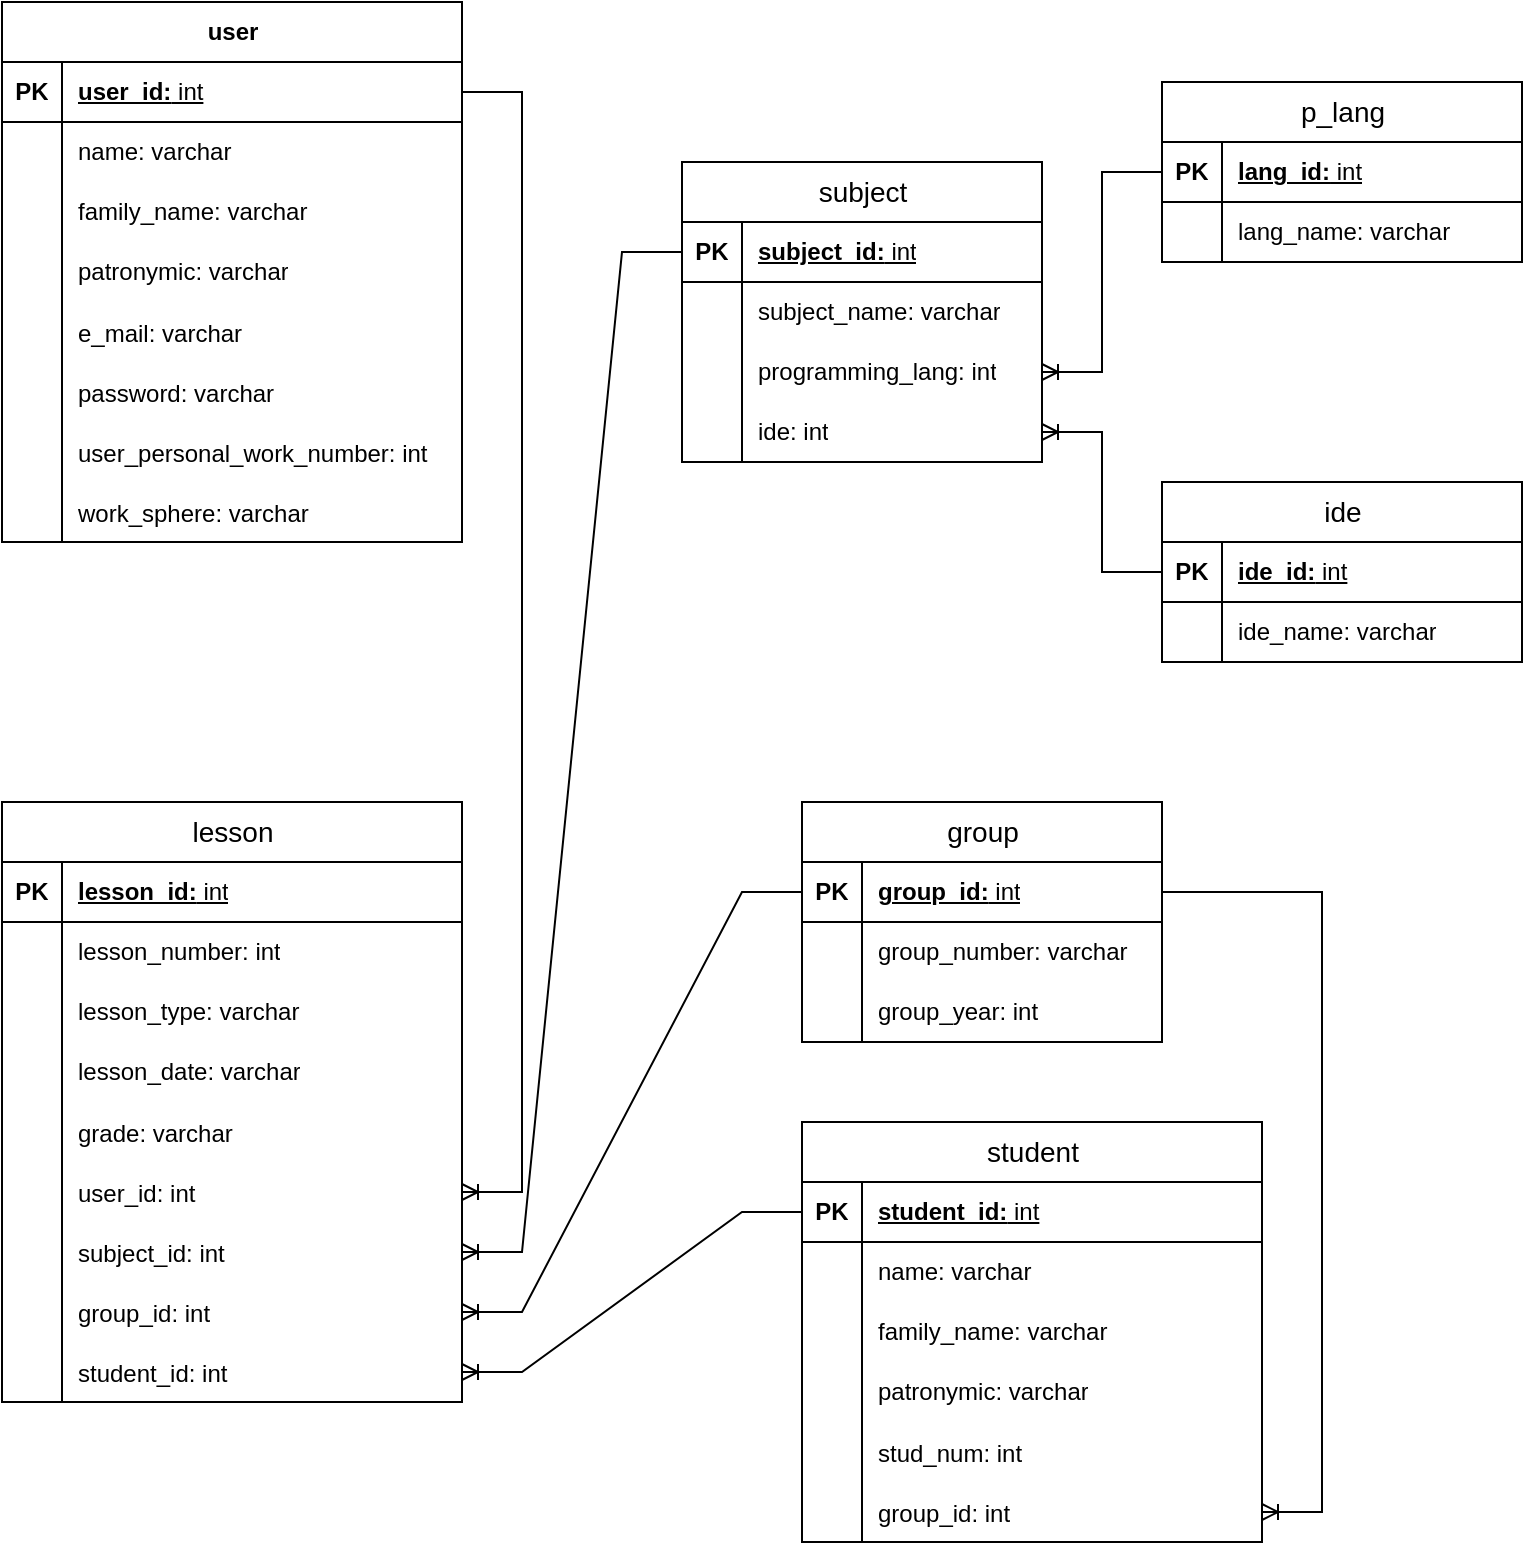 <mxfile version="24.0.5" type="github">
  <diagram name="Страница — 1" id="qgbSFmbBmmUbS6zOG3lB">
    <mxGraphModel dx="987" dy="577" grid="1" gridSize="10" guides="1" tooltips="1" connect="1" arrows="1" fold="1" page="1" pageScale="1" pageWidth="827" pageHeight="1169" math="0" shadow="0">
      <root>
        <mxCell id="0" />
        <mxCell id="1" parent="0" />
        <mxCell id="FLi0dFL7LAgXSfLZFpnG-70" value="" style="edgeStyle=entityRelationEdgeStyle;fontSize=12;html=1;endArrow=ERoneToMany;rounded=0;" parent="1" source="FLi0dFL7LAgXSfLZFpnG-129" target="FLi0dFL7LAgXSfLZFpnG-113" edge="1">
          <mxGeometry width="100" height="100" relative="1" as="geometry">
            <mxPoint x="520" y="300" as="sourcePoint" />
            <mxPoint x="580" y="370" as="targetPoint" />
            <Array as="points">
              <mxPoint x="596" y="835" />
            </Array>
          </mxGeometry>
        </mxCell>
        <mxCell id="FLi0dFL7LAgXSfLZFpnG-73" value="" style="edgeStyle=entityRelationEdgeStyle;fontSize=12;html=1;endArrow=ERoneToMany;rounded=0;" parent="1" source="FLi0dFL7LAgXSfLZFpnG-116" target="FLi0dFL7LAgXSfLZFpnG-110" edge="1">
          <mxGeometry width="100" height="100" relative="1" as="geometry">
            <mxPoint x="640" y="240" as="sourcePoint" />
            <mxPoint x="630" y="885" as="targetPoint" />
            <Array as="points">
              <mxPoint x="530" y="650" />
              <mxPoint x="530" y="640" />
            </Array>
          </mxGeometry>
        </mxCell>
        <mxCell id="FLi0dFL7LAgXSfLZFpnG-74" value="user" style="shape=table;startSize=30;container=1;collapsible=1;childLayout=tableLayout;fixedRows=1;rowLines=0;fontStyle=1;align=center;resizeLast=1;html=1;" parent="1" vertex="1">
          <mxGeometry x="40" y="40" width="230" height="270" as="geometry" />
        </mxCell>
        <mxCell id="FLi0dFL7LAgXSfLZFpnG-75" value="" style="shape=tableRow;horizontal=0;startSize=0;swimlaneHead=0;swimlaneBody=0;fillColor=none;collapsible=0;dropTarget=0;points=[[0,0.5],[1,0.5]];portConstraint=eastwest;top=0;left=0;right=0;bottom=1;" parent="FLi0dFL7LAgXSfLZFpnG-74" vertex="1">
          <mxGeometry y="30" width="230" height="30" as="geometry" />
        </mxCell>
        <mxCell id="FLi0dFL7LAgXSfLZFpnG-76" value="PK" style="shape=partialRectangle;connectable=0;fillColor=none;top=0;left=0;bottom=0;right=0;fontStyle=1;overflow=hidden;whiteSpace=wrap;html=1;" parent="FLi0dFL7LAgXSfLZFpnG-75" vertex="1">
          <mxGeometry width="30" height="30" as="geometry">
            <mxRectangle width="30" height="30" as="alternateBounds" />
          </mxGeometry>
        </mxCell>
        <mxCell id="FLi0dFL7LAgXSfLZFpnG-77" value="&lt;div style=&quot;font-weight: 400; text-wrap: nowrap;&quot;&gt;&lt;div&gt;&lt;span style=&quot;font-weight: 700; text-wrap: wrap;&quot;&gt;user_id:&lt;/span&gt;&amp;nbsp;int&lt;/div&gt;&lt;/div&gt;" style="shape=partialRectangle;connectable=0;fillColor=none;top=0;left=0;bottom=0;right=0;align=left;spacingLeft=6;fontStyle=5;overflow=hidden;whiteSpace=wrap;html=1;" parent="FLi0dFL7LAgXSfLZFpnG-75" vertex="1">
          <mxGeometry x="30" width="200" height="30" as="geometry">
            <mxRectangle width="200" height="30" as="alternateBounds" />
          </mxGeometry>
        </mxCell>
        <mxCell id="FLi0dFL7LAgXSfLZFpnG-78" value="" style="shape=tableRow;horizontal=0;startSize=0;swimlaneHead=0;swimlaneBody=0;fillColor=none;collapsible=0;dropTarget=0;points=[[0,0.5],[1,0.5]];portConstraint=eastwest;top=0;left=0;right=0;bottom=0;" parent="FLi0dFL7LAgXSfLZFpnG-74" vertex="1">
          <mxGeometry y="60" width="230" height="30" as="geometry" />
        </mxCell>
        <mxCell id="FLi0dFL7LAgXSfLZFpnG-79" value="" style="shape=partialRectangle;connectable=0;fillColor=none;top=0;left=0;bottom=0;right=0;editable=1;overflow=hidden;whiteSpace=wrap;html=1;" parent="FLi0dFL7LAgXSfLZFpnG-78" vertex="1">
          <mxGeometry width="30" height="30" as="geometry">
            <mxRectangle width="30" height="30" as="alternateBounds" />
          </mxGeometry>
        </mxCell>
        <mxCell id="FLi0dFL7LAgXSfLZFpnG-80" value="&lt;div style=&quot;text-wrap: nowrap;&quot;&gt;&lt;span style=&quot;text-wrap: wrap;&quot;&gt;name: varchar&lt;/span&gt;&lt;/div&gt;" style="shape=partialRectangle;connectable=0;fillColor=none;top=0;left=0;bottom=0;right=0;align=left;spacingLeft=6;overflow=hidden;whiteSpace=wrap;html=1;" parent="FLi0dFL7LAgXSfLZFpnG-78" vertex="1">
          <mxGeometry x="30" width="200" height="30" as="geometry">
            <mxRectangle width="200" height="30" as="alternateBounds" />
          </mxGeometry>
        </mxCell>
        <mxCell id="FLi0dFL7LAgXSfLZFpnG-81" value="" style="shape=tableRow;horizontal=0;startSize=0;swimlaneHead=0;swimlaneBody=0;fillColor=none;collapsible=0;dropTarget=0;points=[[0,0.5],[1,0.5]];portConstraint=eastwest;top=0;left=0;right=0;bottom=0;" parent="FLi0dFL7LAgXSfLZFpnG-74" vertex="1">
          <mxGeometry y="90" width="230" height="30" as="geometry" />
        </mxCell>
        <mxCell id="FLi0dFL7LAgXSfLZFpnG-82" value="" style="shape=partialRectangle;connectable=0;fillColor=none;top=0;left=0;bottom=0;right=0;editable=1;overflow=hidden;whiteSpace=wrap;html=1;" parent="FLi0dFL7LAgXSfLZFpnG-81" vertex="1">
          <mxGeometry width="30" height="30" as="geometry">
            <mxRectangle width="30" height="30" as="alternateBounds" />
          </mxGeometry>
        </mxCell>
        <mxCell id="FLi0dFL7LAgXSfLZFpnG-83" value="&lt;div style=&quot;text-wrap: nowrap;&quot;&gt;&lt;span style=&quot;text-wrap: wrap; background-color: initial;&quot;&gt;family_name: varchar&lt;/span&gt;&lt;/div&gt;" style="shape=partialRectangle;connectable=0;fillColor=none;top=0;left=0;bottom=0;right=0;align=left;spacingLeft=6;overflow=hidden;whiteSpace=wrap;html=1;" parent="FLi0dFL7LAgXSfLZFpnG-81" vertex="1">
          <mxGeometry x="30" width="200" height="30" as="geometry">
            <mxRectangle width="200" height="30" as="alternateBounds" />
          </mxGeometry>
        </mxCell>
        <mxCell id="FLi0dFL7LAgXSfLZFpnG-84" value="" style="shape=tableRow;horizontal=0;startSize=0;swimlaneHead=0;swimlaneBody=0;fillColor=none;collapsible=0;dropTarget=0;points=[[0,0.5],[1,0.5]];portConstraint=eastwest;top=0;left=0;right=0;bottom=0;" parent="FLi0dFL7LAgXSfLZFpnG-74" vertex="1">
          <mxGeometry y="120" width="230" height="30" as="geometry" />
        </mxCell>
        <mxCell id="FLi0dFL7LAgXSfLZFpnG-85" value="" style="shape=partialRectangle;connectable=0;fillColor=none;top=0;left=0;bottom=0;right=0;editable=1;overflow=hidden;whiteSpace=wrap;html=1;" parent="FLi0dFL7LAgXSfLZFpnG-84" vertex="1">
          <mxGeometry width="30" height="30" as="geometry">
            <mxRectangle width="30" height="30" as="alternateBounds" />
          </mxGeometry>
        </mxCell>
        <mxCell id="FLi0dFL7LAgXSfLZFpnG-86" value="&lt;div style=&quot;text-wrap: nowrap;&quot;&gt;&lt;span style=&quot;text-wrap: wrap; background-color: initial;&quot;&gt;patronymic: varchar&lt;/span&gt;&lt;/div&gt;" style="shape=partialRectangle;connectable=0;fillColor=none;top=0;left=0;bottom=0;right=0;align=left;spacingLeft=6;overflow=hidden;whiteSpace=wrap;html=1;" parent="FLi0dFL7LAgXSfLZFpnG-84" vertex="1">
          <mxGeometry x="30" width="200" height="30" as="geometry">
            <mxRectangle width="200" height="30" as="alternateBounds" />
          </mxGeometry>
        </mxCell>
        <mxCell id="FLi0dFL7LAgXSfLZFpnG-91" value="" style="shape=tableRow;horizontal=0;startSize=0;swimlaneHead=0;swimlaneBody=0;fillColor=none;collapsible=0;dropTarget=0;points=[[0,0.5],[1,0.5]];portConstraint=eastwest;top=0;left=0;right=0;bottom=0;" parent="FLi0dFL7LAgXSfLZFpnG-74" vertex="1">
          <mxGeometry y="150" width="230" height="30" as="geometry" />
        </mxCell>
        <mxCell id="FLi0dFL7LAgXSfLZFpnG-92" value="" style="shape=partialRectangle;connectable=0;fillColor=none;top=0;left=0;bottom=0;right=0;editable=1;overflow=hidden;" parent="FLi0dFL7LAgXSfLZFpnG-91" vertex="1">
          <mxGeometry width="30" height="30" as="geometry">
            <mxRectangle width="30" height="30" as="alternateBounds" />
          </mxGeometry>
        </mxCell>
        <mxCell id="FLi0dFL7LAgXSfLZFpnG-93" value="e_mail: varchar" style="shape=partialRectangle;connectable=0;fillColor=none;top=0;left=0;bottom=0;right=0;align=left;spacingLeft=6;overflow=hidden;" parent="FLi0dFL7LAgXSfLZFpnG-91" vertex="1">
          <mxGeometry x="30" width="200" height="30" as="geometry">
            <mxRectangle width="200" height="30" as="alternateBounds" />
          </mxGeometry>
        </mxCell>
        <mxCell id="FLi0dFL7LAgXSfLZFpnG-94" value="" style="shape=tableRow;horizontal=0;startSize=0;swimlaneHead=0;swimlaneBody=0;fillColor=none;collapsible=0;dropTarget=0;points=[[0,0.5],[1,0.5]];portConstraint=eastwest;top=0;left=0;right=0;bottom=0;" parent="FLi0dFL7LAgXSfLZFpnG-74" vertex="1">
          <mxGeometry y="180" width="230" height="30" as="geometry" />
        </mxCell>
        <mxCell id="FLi0dFL7LAgXSfLZFpnG-95" value="" style="shape=partialRectangle;connectable=0;fillColor=none;top=0;left=0;bottom=0;right=0;editable=1;overflow=hidden;" parent="FLi0dFL7LAgXSfLZFpnG-94" vertex="1">
          <mxGeometry width="30" height="30" as="geometry">
            <mxRectangle width="30" height="30" as="alternateBounds" />
          </mxGeometry>
        </mxCell>
        <mxCell id="FLi0dFL7LAgXSfLZFpnG-96" value="password: varchar" style="shape=partialRectangle;connectable=0;fillColor=none;top=0;left=0;bottom=0;right=0;align=left;spacingLeft=6;overflow=hidden;" parent="FLi0dFL7LAgXSfLZFpnG-94" vertex="1">
          <mxGeometry x="30" width="200" height="30" as="geometry">
            <mxRectangle width="200" height="30" as="alternateBounds" />
          </mxGeometry>
        </mxCell>
        <mxCell id="FLi0dFL7LAgXSfLZFpnG-97" value="" style="shape=tableRow;horizontal=0;startSize=0;swimlaneHead=0;swimlaneBody=0;fillColor=none;collapsible=0;dropTarget=0;points=[[0,0.5],[1,0.5]];portConstraint=eastwest;top=0;left=0;right=0;bottom=0;" parent="FLi0dFL7LAgXSfLZFpnG-74" vertex="1">
          <mxGeometry y="210" width="230" height="30" as="geometry" />
        </mxCell>
        <mxCell id="FLi0dFL7LAgXSfLZFpnG-98" value="" style="shape=partialRectangle;connectable=0;fillColor=none;top=0;left=0;bottom=0;right=0;editable=1;overflow=hidden;" parent="FLi0dFL7LAgXSfLZFpnG-97" vertex="1">
          <mxGeometry width="30" height="30" as="geometry">
            <mxRectangle width="30" height="30" as="alternateBounds" />
          </mxGeometry>
        </mxCell>
        <mxCell id="FLi0dFL7LAgXSfLZFpnG-99" value="user_personal_work_number: int" style="shape=partialRectangle;connectable=0;fillColor=none;top=0;left=0;bottom=0;right=0;align=left;spacingLeft=6;overflow=hidden;" parent="FLi0dFL7LAgXSfLZFpnG-97" vertex="1">
          <mxGeometry x="30" width="200" height="30" as="geometry">
            <mxRectangle width="200" height="30" as="alternateBounds" />
          </mxGeometry>
        </mxCell>
        <mxCell id="FLi0dFL7LAgXSfLZFpnG-100" value="" style="shape=tableRow;horizontal=0;startSize=0;swimlaneHead=0;swimlaneBody=0;fillColor=none;collapsible=0;dropTarget=0;points=[[0,0.5],[1,0.5]];portConstraint=eastwest;top=0;left=0;right=0;bottom=0;" parent="FLi0dFL7LAgXSfLZFpnG-74" vertex="1">
          <mxGeometry y="240" width="230" height="30" as="geometry" />
        </mxCell>
        <mxCell id="FLi0dFL7LAgXSfLZFpnG-101" value="" style="shape=partialRectangle;connectable=0;fillColor=none;top=0;left=0;bottom=0;right=0;editable=1;overflow=hidden;" parent="FLi0dFL7LAgXSfLZFpnG-100" vertex="1">
          <mxGeometry width="30" height="30" as="geometry">
            <mxRectangle width="30" height="30" as="alternateBounds" />
          </mxGeometry>
        </mxCell>
        <mxCell id="FLi0dFL7LAgXSfLZFpnG-102" value="work_sphere: varchar" style="shape=partialRectangle;connectable=0;fillColor=none;top=0;left=0;bottom=0;right=0;align=left;spacingLeft=6;overflow=hidden;" parent="FLi0dFL7LAgXSfLZFpnG-100" vertex="1">
          <mxGeometry x="30" width="200" height="30" as="geometry">
            <mxRectangle width="200" height="30" as="alternateBounds" />
          </mxGeometry>
        </mxCell>
        <mxCell id="FLi0dFL7LAgXSfLZFpnG-103" value="&lt;span style=&quot;font-size: 14px; font-weight: 400; text-wrap: wrap;&quot;&gt;subject&lt;/span&gt;" style="shape=table;startSize=30;container=1;collapsible=1;childLayout=tableLayout;fixedRows=1;rowLines=0;fontStyle=1;align=center;resizeLast=1;html=1;" parent="1" vertex="1">
          <mxGeometry x="380" y="120" width="180" height="150" as="geometry" />
        </mxCell>
        <mxCell id="FLi0dFL7LAgXSfLZFpnG-104" value="" style="shape=tableRow;horizontal=0;startSize=0;swimlaneHead=0;swimlaneBody=0;fillColor=none;collapsible=0;dropTarget=0;points=[[0,0.5],[1,0.5]];portConstraint=eastwest;top=0;left=0;right=0;bottom=1;" parent="FLi0dFL7LAgXSfLZFpnG-103" vertex="1">
          <mxGeometry y="30" width="180" height="30" as="geometry" />
        </mxCell>
        <mxCell id="FLi0dFL7LAgXSfLZFpnG-105" value="PK" style="shape=partialRectangle;connectable=0;fillColor=none;top=0;left=0;bottom=0;right=0;fontStyle=1;overflow=hidden;whiteSpace=wrap;html=1;" parent="FLi0dFL7LAgXSfLZFpnG-104" vertex="1">
          <mxGeometry width="30" height="30" as="geometry">
            <mxRectangle width="30" height="30" as="alternateBounds" />
          </mxGeometry>
        </mxCell>
        <mxCell id="FLi0dFL7LAgXSfLZFpnG-106" value="&lt;div style=&quot;font-weight: 400; text-wrap: nowrap;&quot;&gt;&lt;span style=&quot;font-weight: 700; text-wrap: wrap;&quot;&gt;subject_id:&lt;/span&gt;&amp;nbsp;int&lt;/div&gt;" style="shape=partialRectangle;connectable=0;fillColor=none;top=0;left=0;bottom=0;right=0;align=left;spacingLeft=6;fontStyle=5;overflow=hidden;whiteSpace=wrap;html=1;" parent="FLi0dFL7LAgXSfLZFpnG-104" vertex="1">
          <mxGeometry x="30" width="150" height="30" as="geometry">
            <mxRectangle width="150" height="30" as="alternateBounds" />
          </mxGeometry>
        </mxCell>
        <mxCell id="FLi0dFL7LAgXSfLZFpnG-107" value="" style="shape=tableRow;horizontal=0;startSize=0;swimlaneHead=0;swimlaneBody=0;fillColor=none;collapsible=0;dropTarget=0;points=[[0,0.5],[1,0.5]];portConstraint=eastwest;top=0;left=0;right=0;bottom=0;" parent="FLi0dFL7LAgXSfLZFpnG-103" vertex="1">
          <mxGeometry y="60" width="180" height="30" as="geometry" />
        </mxCell>
        <mxCell id="FLi0dFL7LAgXSfLZFpnG-108" value="" style="shape=partialRectangle;connectable=0;fillColor=none;top=0;left=0;bottom=0;right=0;editable=1;overflow=hidden;whiteSpace=wrap;html=1;" parent="FLi0dFL7LAgXSfLZFpnG-107" vertex="1">
          <mxGeometry width="30" height="30" as="geometry">
            <mxRectangle width="30" height="30" as="alternateBounds" />
          </mxGeometry>
        </mxCell>
        <mxCell id="FLi0dFL7LAgXSfLZFpnG-109" value="&lt;div style=&quot;text-wrap: nowrap; text-align: justify;&quot;&gt;&lt;div style=&quot;text-align: left;&quot;&gt;&lt;span style=&quot;text-align: center; background-color: initial;&quot;&gt;subject_name: varchar&lt;/span&gt;&lt;/div&gt;&lt;/div&gt;" style="shape=partialRectangle;connectable=0;fillColor=none;top=0;left=0;bottom=0;right=0;align=left;spacingLeft=6;overflow=hidden;whiteSpace=wrap;html=1;" parent="FLi0dFL7LAgXSfLZFpnG-107" vertex="1">
          <mxGeometry x="30" width="150" height="30" as="geometry">
            <mxRectangle width="150" height="30" as="alternateBounds" />
          </mxGeometry>
        </mxCell>
        <mxCell id="FLi0dFL7LAgXSfLZFpnG-110" value="" style="shape=tableRow;horizontal=0;startSize=0;swimlaneHead=0;swimlaneBody=0;fillColor=none;collapsible=0;dropTarget=0;points=[[0,0.5],[1,0.5]];portConstraint=eastwest;top=0;left=0;right=0;bottom=0;" parent="FLi0dFL7LAgXSfLZFpnG-103" vertex="1">
          <mxGeometry y="90" width="180" height="30" as="geometry" />
        </mxCell>
        <mxCell id="FLi0dFL7LAgXSfLZFpnG-111" value="" style="shape=partialRectangle;connectable=0;fillColor=none;top=0;left=0;bottom=0;right=0;editable=1;overflow=hidden;whiteSpace=wrap;html=1;" parent="FLi0dFL7LAgXSfLZFpnG-110" vertex="1">
          <mxGeometry width="30" height="30" as="geometry">
            <mxRectangle width="30" height="30" as="alternateBounds" />
          </mxGeometry>
        </mxCell>
        <mxCell id="FLi0dFL7LAgXSfLZFpnG-112" value="&lt;div style=&quot;text-wrap: nowrap; text-align: justify;&quot;&gt;programming_lang: int&lt;/div&gt;" style="shape=partialRectangle;connectable=0;fillColor=none;top=0;left=0;bottom=0;right=0;align=left;spacingLeft=6;overflow=hidden;whiteSpace=wrap;html=1;" parent="FLi0dFL7LAgXSfLZFpnG-110" vertex="1">
          <mxGeometry x="30" width="150" height="30" as="geometry">
            <mxRectangle width="150" height="30" as="alternateBounds" />
          </mxGeometry>
        </mxCell>
        <mxCell id="FLi0dFL7LAgXSfLZFpnG-113" value="" style="shape=tableRow;horizontal=0;startSize=0;swimlaneHead=0;swimlaneBody=0;fillColor=none;collapsible=0;dropTarget=0;points=[[0,0.5],[1,0.5]];portConstraint=eastwest;top=0;left=0;right=0;bottom=0;" parent="FLi0dFL7LAgXSfLZFpnG-103" vertex="1">
          <mxGeometry y="120" width="180" height="30" as="geometry" />
        </mxCell>
        <mxCell id="FLi0dFL7LAgXSfLZFpnG-114" value="" style="shape=partialRectangle;connectable=0;fillColor=none;top=0;left=0;bottom=0;right=0;editable=1;overflow=hidden;whiteSpace=wrap;html=1;" parent="FLi0dFL7LAgXSfLZFpnG-113" vertex="1">
          <mxGeometry width="30" height="30" as="geometry">
            <mxRectangle width="30" height="30" as="alternateBounds" />
          </mxGeometry>
        </mxCell>
        <mxCell id="FLi0dFL7LAgXSfLZFpnG-115" value="&lt;span style=&quot;text-align: justify; text-wrap: nowrap;&quot;&gt;ide: int&lt;/span&gt;" style="shape=partialRectangle;connectable=0;fillColor=none;top=0;left=0;bottom=0;right=0;align=left;spacingLeft=6;overflow=hidden;whiteSpace=wrap;html=1;" parent="FLi0dFL7LAgXSfLZFpnG-113" vertex="1">
          <mxGeometry x="30" width="150" height="30" as="geometry">
            <mxRectangle width="150" height="30" as="alternateBounds" />
          </mxGeometry>
        </mxCell>
        <mxCell id="FLi0dFL7LAgXSfLZFpnG-116" value="&lt;span style=&quot;font-size: 14px; font-weight: 400; text-wrap: wrap;&quot;&gt;p_lang&lt;/span&gt;" style="shape=table;startSize=30;container=1;collapsible=1;childLayout=tableLayout;fixedRows=1;rowLines=0;fontStyle=1;align=center;resizeLast=1;html=1;" parent="1" vertex="1">
          <mxGeometry x="620" y="80" width="180" height="90" as="geometry" />
        </mxCell>
        <mxCell id="FLi0dFL7LAgXSfLZFpnG-117" value="" style="shape=tableRow;horizontal=0;startSize=0;swimlaneHead=0;swimlaneBody=0;fillColor=none;collapsible=0;dropTarget=0;points=[[0,0.5],[1,0.5]];portConstraint=eastwest;top=0;left=0;right=0;bottom=1;" parent="FLi0dFL7LAgXSfLZFpnG-116" vertex="1">
          <mxGeometry y="30" width="180" height="30" as="geometry" />
        </mxCell>
        <mxCell id="FLi0dFL7LAgXSfLZFpnG-118" value="PK" style="shape=partialRectangle;connectable=0;fillColor=none;top=0;left=0;bottom=0;right=0;fontStyle=1;overflow=hidden;whiteSpace=wrap;html=1;" parent="FLi0dFL7LAgXSfLZFpnG-117" vertex="1">
          <mxGeometry width="30" height="30" as="geometry">
            <mxRectangle width="30" height="30" as="alternateBounds" />
          </mxGeometry>
        </mxCell>
        <mxCell id="FLi0dFL7LAgXSfLZFpnG-119" value="&lt;div style=&quot;font-weight: 400; text-wrap: nowrap;&quot;&gt;&lt;div style=&quot;text-align: justify;&quot;&gt;&lt;div style=&quot;text-align: left;&quot;&gt;&lt;span style=&quot;font-weight: 700; text-wrap: wrap;&quot;&gt;lang_id:&lt;/span&gt;&amp;nbsp;int&lt;/div&gt;&lt;/div&gt;&lt;/div&gt;" style="shape=partialRectangle;connectable=0;fillColor=none;top=0;left=0;bottom=0;right=0;align=left;spacingLeft=6;fontStyle=5;overflow=hidden;whiteSpace=wrap;html=1;" parent="FLi0dFL7LAgXSfLZFpnG-117" vertex="1">
          <mxGeometry x="30" width="150" height="30" as="geometry">
            <mxRectangle width="150" height="30" as="alternateBounds" />
          </mxGeometry>
        </mxCell>
        <mxCell id="FLi0dFL7LAgXSfLZFpnG-120" value="" style="shape=tableRow;horizontal=0;startSize=0;swimlaneHead=0;swimlaneBody=0;fillColor=none;collapsible=0;dropTarget=0;points=[[0,0.5],[1,0.5]];portConstraint=eastwest;top=0;left=0;right=0;bottom=0;" parent="FLi0dFL7LAgXSfLZFpnG-116" vertex="1">
          <mxGeometry y="60" width="180" height="30" as="geometry" />
        </mxCell>
        <mxCell id="FLi0dFL7LAgXSfLZFpnG-121" value="" style="shape=partialRectangle;connectable=0;fillColor=none;top=0;left=0;bottom=0;right=0;editable=1;overflow=hidden;whiteSpace=wrap;html=1;" parent="FLi0dFL7LAgXSfLZFpnG-120" vertex="1">
          <mxGeometry width="30" height="30" as="geometry">
            <mxRectangle width="30" height="30" as="alternateBounds" />
          </mxGeometry>
        </mxCell>
        <mxCell id="FLi0dFL7LAgXSfLZFpnG-122" value="&lt;div style=&quot;text-wrap: nowrap; text-align: justify;&quot;&gt;&lt;div style=&quot;text-align: left;&quot;&gt;&lt;span style=&quot;text-align: justify;&quot;&gt;lang_name: varchar&lt;/span&gt;&lt;br&gt;&lt;/div&gt;&lt;/div&gt;" style="shape=partialRectangle;connectable=0;fillColor=none;top=0;left=0;bottom=0;right=0;align=left;spacingLeft=6;overflow=hidden;whiteSpace=wrap;html=1;" parent="FLi0dFL7LAgXSfLZFpnG-120" vertex="1">
          <mxGeometry x="30" width="150" height="30" as="geometry">
            <mxRectangle width="150" height="30" as="alternateBounds" />
          </mxGeometry>
        </mxCell>
        <mxCell id="FLi0dFL7LAgXSfLZFpnG-129" value="&lt;span style=&quot;font-size: 14px; font-weight: 400; text-wrap: wrap;&quot;&gt;ide&lt;/span&gt;" style="shape=table;startSize=30;container=1;collapsible=1;childLayout=tableLayout;fixedRows=1;rowLines=0;fontStyle=1;align=center;resizeLast=1;html=1;" parent="1" vertex="1">
          <mxGeometry x="620" y="280" width="180" height="90" as="geometry" />
        </mxCell>
        <mxCell id="FLi0dFL7LAgXSfLZFpnG-130" value="" style="shape=tableRow;horizontal=0;startSize=0;swimlaneHead=0;swimlaneBody=0;fillColor=none;collapsible=0;dropTarget=0;points=[[0,0.5],[1,0.5]];portConstraint=eastwest;top=0;left=0;right=0;bottom=1;" parent="FLi0dFL7LAgXSfLZFpnG-129" vertex="1">
          <mxGeometry y="30" width="180" height="30" as="geometry" />
        </mxCell>
        <mxCell id="FLi0dFL7LAgXSfLZFpnG-131" value="PK" style="shape=partialRectangle;connectable=0;fillColor=none;top=0;left=0;bottom=0;right=0;fontStyle=1;overflow=hidden;whiteSpace=wrap;html=1;" parent="FLi0dFL7LAgXSfLZFpnG-130" vertex="1">
          <mxGeometry width="30" height="30" as="geometry">
            <mxRectangle width="30" height="30" as="alternateBounds" />
          </mxGeometry>
        </mxCell>
        <mxCell id="FLi0dFL7LAgXSfLZFpnG-132" value="&lt;div style=&quot;font-weight: 400; text-wrap: nowrap;&quot;&gt;&lt;div style=&quot;text-align: justify;&quot;&gt;&lt;div style=&quot;text-align: left;&quot;&gt;&lt;span style=&quot;font-weight: 700; text-wrap: wrap;&quot;&gt;ide_id:&lt;/span&gt;&amp;nbsp;int&lt;/div&gt;&lt;/div&gt;&lt;/div&gt;" style="shape=partialRectangle;connectable=0;fillColor=none;top=0;left=0;bottom=0;right=0;align=left;spacingLeft=6;fontStyle=5;overflow=hidden;whiteSpace=wrap;html=1;" parent="FLi0dFL7LAgXSfLZFpnG-130" vertex="1">
          <mxGeometry x="30" width="150" height="30" as="geometry">
            <mxRectangle width="150" height="30" as="alternateBounds" />
          </mxGeometry>
        </mxCell>
        <mxCell id="FLi0dFL7LAgXSfLZFpnG-133" value="" style="shape=tableRow;horizontal=0;startSize=0;swimlaneHead=0;swimlaneBody=0;fillColor=none;collapsible=0;dropTarget=0;points=[[0,0.5],[1,0.5]];portConstraint=eastwest;top=0;left=0;right=0;bottom=0;" parent="FLi0dFL7LAgXSfLZFpnG-129" vertex="1">
          <mxGeometry y="60" width="180" height="30" as="geometry" />
        </mxCell>
        <mxCell id="FLi0dFL7LAgXSfLZFpnG-134" value="" style="shape=partialRectangle;connectable=0;fillColor=none;top=0;left=0;bottom=0;right=0;editable=1;overflow=hidden;whiteSpace=wrap;html=1;" parent="FLi0dFL7LAgXSfLZFpnG-133" vertex="1">
          <mxGeometry width="30" height="30" as="geometry">
            <mxRectangle width="30" height="30" as="alternateBounds" />
          </mxGeometry>
        </mxCell>
        <mxCell id="FLi0dFL7LAgXSfLZFpnG-135" value="&lt;div style=&quot;text-wrap: nowrap; text-align: justify;&quot;&gt;&lt;div style=&quot;text-align: left;&quot;&gt;&lt;span style=&quot;text-align: justify;&quot;&gt;ide_name: varchar&lt;/span&gt;&lt;br&gt;&lt;/div&gt;&lt;/div&gt;" style="shape=partialRectangle;connectable=0;fillColor=none;top=0;left=0;bottom=0;right=0;align=left;spacingLeft=6;overflow=hidden;whiteSpace=wrap;html=1;" parent="FLi0dFL7LAgXSfLZFpnG-133" vertex="1">
          <mxGeometry x="30" width="150" height="30" as="geometry">
            <mxRectangle width="150" height="30" as="alternateBounds" />
          </mxGeometry>
        </mxCell>
        <mxCell id="FLi0dFL7LAgXSfLZFpnG-136" value="&lt;span style=&quot;font-size: 14px; font-weight: 400; text-wrap: wrap;&quot;&gt;group&lt;/span&gt;" style="shape=table;startSize=30;container=1;collapsible=1;childLayout=tableLayout;fixedRows=1;rowLines=0;fontStyle=1;align=center;resizeLast=1;html=1;" parent="1" vertex="1">
          <mxGeometry x="440" y="440" width="180" height="120" as="geometry" />
        </mxCell>
        <mxCell id="FLi0dFL7LAgXSfLZFpnG-137" value="" style="shape=tableRow;horizontal=0;startSize=0;swimlaneHead=0;swimlaneBody=0;fillColor=none;collapsible=0;dropTarget=0;points=[[0,0.5],[1,0.5]];portConstraint=eastwest;top=0;left=0;right=0;bottom=1;" parent="FLi0dFL7LAgXSfLZFpnG-136" vertex="1">
          <mxGeometry y="30" width="180" height="30" as="geometry" />
        </mxCell>
        <mxCell id="FLi0dFL7LAgXSfLZFpnG-138" value="PK" style="shape=partialRectangle;connectable=0;fillColor=none;top=0;left=0;bottom=0;right=0;fontStyle=1;overflow=hidden;whiteSpace=wrap;html=1;" parent="FLi0dFL7LAgXSfLZFpnG-137" vertex="1">
          <mxGeometry width="30" height="30" as="geometry">
            <mxRectangle width="30" height="30" as="alternateBounds" />
          </mxGeometry>
        </mxCell>
        <mxCell id="FLi0dFL7LAgXSfLZFpnG-139" value="&lt;div style=&quot;font-weight: 400; text-wrap: nowrap;&quot;&gt;&lt;div&gt;&lt;span style=&quot;font-weight: 700; text-wrap: wrap;&quot;&gt;group_id:&lt;/span&gt;&amp;nbsp;int&lt;/div&gt;&lt;/div&gt;" style="shape=partialRectangle;connectable=0;fillColor=none;top=0;left=0;bottom=0;right=0;align=left;spacingLeft=6;fontStyle=5;overflow=hidden;whiteSpace=wrap;html=1;" parent="FLi0dFL7LAgXSfLZFpnG-137" vertex="1">
          <mxGeometry x="30" width="150" height="30" as="geometry">
            <mxRectangle width="150" height="30" as="alternateBounds" />
          </mxGeometry>
        </mxCell>
        <mxCell id="FLi0dFL7LAgXSfLZFpnG-140" value="" style="shape=tableRow;horizontal=0;startSize=0;swimlaneHead=0;swimlaneBody=0;fillColor=none;collapsible=0;dropTarget=0;points=[[0,0.5],[1,0.5]];portConstraint=eastwest;top=0;left=0;right=0;bottom=0;" parent="FLi0dFL7LAgXSfLZFpnG-136" vertex="1">
          <mxGeometry y="60" width="180" height="30" as="geometry" />
        </mxCell>
        <mxCell id="FLi0dFL7LAgXSfLZFpnG-141" value="" style="shape=partialRectangle;connectable=0;fillColor=none;top=0;left=0;bottom=0;right=0;editable=1;overflow=hidden;whiteSpace=wrap;html=1;" parent="FLi0dFL7LAgXSfLZFpnG-140" vertex="1">
          <mxGeometry width="30" height="30" as="geometry">
            <mxRectangle width="30" height="30" as="alternateBounds" />
          </mxGeometry>
        </mxCell>
        <mxCell id="FLi0dFL7LAgXSfLZFpnG-142" value="&lt;div style=&quot;text-wrap: nowrap; text-align: justify;&quot;&gt;&lt;div style=&quot;text-align: left;&quot;&gt;&lt;div&gt;&lt;span style=&quot;background-color: initial;&quot;&gt;group_number: varchar&lt;/span&gt;&lt;br&gt;&lt;/div&gt;&lt;/div&gt;&lt;/div&gt;" style="shape=partialRectangle;connectable=0;fillColor=none;top=0;left=0;bottom=0;right=0;align=left;spacingLeft=6;overflow=hidden;whiteSpace=wrap;html=1;" parent="FLi0dFL7LAgXSfLZFpnG-140" vertex="1">
          <mxGeometry x="30" width="150" height="30" as="geometry">
            <mxRectangle width="150" height="30" as="alternateBounds" />
          </mxGeometry>
        </mxCell>
        <mxCell id="FLi0dFL7LAgXSfLZFpnG-143" value="" style="shape=tableRow;horizontal=0;startSize=0;swimlaneHead=0;swimlaneBody=0;fillColor=none;collapsible=0;dropTarget=0;points=[[0,0.5],[1,0.5]];portConstraint=eastwest;top=0;left=0;right=0;bottom=0;" parent="FLi0dFL7LAgXSfLZFpnG-136" vertex="1">
          <mxGeometry y="90" width="180" height="30" as="geometry" />
        </mxCell>
        <mxCell id="FLi0dFL7LAgXSfLZFpnG-144" value="" style="shape=partialRectangle;connectable=0;fillColor=none;top=0;left=0;bottom=0;right=0;editable=1;overflow=hidden;whiteSpace=wrap;html=1;" parent="FLi0dFL7LAgXSfLZFpnG-143" vertex="1">
          <mxGeometry width="30" height="30" as="geometry">
            <mxRectangle width="30" height="30" as="alternateBounds" />
          </mxGeometry>
        </mxCell>
        <mxCell id="FLi0dFL7LAgXSfLZFpnG-145" value="&lt;div style=&quot;text-wrap: nowrap; text-align: justify;&quot;&gt;&lt;span style=&quot;text-align: left;&quot;&gt;group_year: int&lt;/span&gt;&lt;br&gt;&lt;/div&gt;" style="shape=partialRectangle;connectable=0;fillColor=none;top=0;left=0;bottom=0;right=0;align=left;spacingLeft=6;overflow=hidden;whiteSpace=wrap;html=1;" parent="FLi0dFL7LAgXSfLZFpnG-143" vertex="1">
          <mxGeometry x="30" width="150" height="30" as="geometry">
            <mxRectangle width="150" height="30" as="alternateBounds" />
          </mxGeometry>
        </mxCell>
        <mxCell id="FLi0dFL7LAgXSfLZFpnG-149" value="&lt;span style=&quot;font-size: 14px; font-weight: 400; text-wrap: wrap;&quot;&gt;student&lt;/span&gt;" style="shape=table;startSize=30;container=1;collapsible=1;childLayout=tableLayout;fixedRows=1;rowLines=0;fontStyle=1;align=center;resizeLast=1;html=1;" parent="1" vertex="1">
          <mxGeometry x="440" y="600" width="230" height="210" as="geometry" />
        </mxCell>
        <mxCell id="FLi0dFL7LAgXSfLZFpnG-150" value="" style="shape=tableRow;horizontal=0;startSize=0;swimlaneHead=0;swimlaneBody=0;fillColor=none;collapsible=0;dropTarget=0;points=[[0,0.5],[1,0.5]];portConstraint=eastwest;top=0;left=0;right=0;bottom=1;" parent="FLi0dFL7LAgXSfLZFpnG-149" vertex="1">
          <mxGeometry y="30" width="230" height="30" as="geometry" />
        </mxCell>
        <mxCell id="FLi0dFL7LAgXSfLZFpnG-151" value="PK" style="shape=partialRectangle;connectable=0;fillColor=none;top=0;left=0;bottom=0;right=0;fontStyle=1;overflow=hidden;whiteSpace=wrap;html=1;" parent="FLi0dFL7LAgXSfLZFpnG-150" vertex="1">
          <mxGeometry width="30" height="30" as="geometry">
            <mxRectangle width="30" height="30" as="alternateBounds" />
          </mxGeometry>
        </mxCell>
        <mxCell id="FLi0dFL7LAgXSfLZFpnG-152" value="&lt;div style=&quot;font-weight: 400; text-wrap: nowrap;&quot;&gt;&lt;div&gt;&lt;span style=&quot;font-weight: 700; text-wrap: wrap;&quot;&gt;student_id:&lt;/span&gt;&amp;nbsp;int&lt;/div&gt;&lt;/div&gt;" style="shape=partialRectangle;connectable=0;fillColor=none;top=0;left=0;bottom=0;right=0;align=left;spacingLeft=6;fontStyle=5;overflow=hidden;whiteSpace=wrap;html=1;" parent="FLi0dFL7LAgXSfLZFpnG-150" vertex="1">
          <mxGeometry x="30" width="200" height="30" as="geometry">
            <mxRectangle width="200" height="30" as="alternateBounds" />
          </mxGeometry>
        </mxCell>
        <mxCell id="FLi0dFL7LAgXSfLZFpnG-153" value="" style="shape=tableRow;horizontal=0;startSize=0;swimlaneHead=0;swimlaneBody=0;fillColor=none;collapsible=0;dropTarget=0;points=[[0,0.5],[1,0.5]];portConstraint=eastwest;top=0;left=0;right=0;bottom=0;" parent="FLi0dFL7LAgXSfLZFpnG-149" vertex="1">
          <mxGeometry y="60" width="230" height="30" as="geometry" />
        </mxCell>
        <mxCell id="FLi0dFL7LAgXSfLZFpnG-154" value="" style="shape=partialRectangle;connectable=0;fillColor=none;top=0;left=0;bottom=0;right=0;editable=1;overflow=hidden;whiteSpace=wrap;html=1;" parent="FLi0dFL7LAgXSfLZFpnG-153" vertex="1">
          <mxGeometry width="30" height="30" as="geometry">
            <mxRectangle width="30" height="30" as="alternateBounds" />
          </mxGeometry>
        </mxCell>
        <mxCell id="FLi0dFL7LAgXSfLZFpnG-155" value="&lt;div style=&quot;text-wrap: nowrap;&quot;&gt;&lt;span style=&quot;text-wrap: wrap;&quot;&gt;name: varchar&lt;/span&gt;&lt;/div&gt;" style="shape=partialRectangle;connectable=0;fillColor=none;top=0;left=0;bottom=0;right=0;align=left;spacingLeft=6;overflow=hidden;whiteSpace=wrap;html=1;" parent="FLi0dFL7LAgXSfLZFpnG-153" vertex="1">
          <mxGeometry x="30" width="200" height="30" as="geometry">
            <mxRectangle width="200" height="30" as="alternateBounds" />
          </mxGeometry>
        </mxCell>
        <mxCell id="FLi0dFL7LAgXSfLZFpnG-156" value="" style="shape=tableRow;horizontal=0;startSize=0;swimlaneHead=0;swimlaneBody=0;fillColor=none;collapsible=0;dropTarget=0;points=[[0,0.5],[1,0.5]];portConstraint=eastwest;top=0;left=0;right=0;bottom=0;" parent="FLi0dFL7LAgXSfLZFpnG-149" vertex="1">
          <mxGeometry y="90" width="230" height="30" as="geometry" />
        </mxCell>
        <mxCell id="FLi0dFL7LAgXSfLZFpnG-157" value="" style="shape=partialRectangle;connectable=0;fillColor=none;top=0;left=0;bottom=0;right=0;editable=1;overflow=hidden;whiteSpace=wrap;html=1;" parent="FLi0dFL7LAgXSfLZFpnG-156" vertex="1">
          <mxGeometry width="30" height="30" as="geometry">
            <mxRectangle width="30" height="30" as="alternateBounds" />
          </mxGeometry>
        </mxCell>
        <mxCell id="FLi0dFL7LAgXSfLZFpnG-158" value="&lt;div style=&quot;text-wrap: nowrap;&quot;&gt;&lt;span style=&quot;text-wrap: wrap; background-color: initial;&quot;&gt;family_name: varchar&lt;/span&gt;&lt;/div&gt;" style="shape=partialRectangle;connectable=0;fillColor=none;top=0;left=0;bottom=0;right=0;align=left;spacingLeft=6;overflow=hidden;whiteSpace=wrap;html=1;" parent="FLi0dFL7LAgXSfLZFpnG-156" vertex="1">
          <mxGeometry x="30" width="200" height="30" as="geometry">
            <mxRectangle width="200" height="30" as="alternateBounds" />
          </mxGeometry>
        </mxCell>
        <mxCell id="FLi0dFL7LAgXSfLZFpnG-159" value="" style="shape=tableRow;horizontal=0;startSize=0;swimlaneHead=0;swimlaneBody=0;fillColor=none;collapsible=0;dropTarget=0;points=[[0,0.5],[1,0.5]];portConstraint=eastwest;top=0;left=0;right=0;bottom=0;" parent="FLi0dFL7LAgXSfLZFpnG-149" vertex="1">
          <mxGeometry y="120" width="230" height="30" as="geometry" />
        </mxCell>
        <mxCell id="FLi0dFL7LAgXSfLZFpnG-160" value="" style="shape=partialRectangle;connectable=0;fillColor=none;top=0;left=0;bottom=0;right=0;editable=1;overflow=hidden;whiteSpace=wrap;html=1;" parent="FLi0dFL7LAgXSfLZFpnG-159" vertex="1">
          <mxGeometry width="30" height="30" as="geometry">
            <mxRectangle width="30" height="30" as="alternateBounds" />
          </mxGeometry>
        </mxCell>
        <mxCell id="FLi0dFL7LAgXSfLZFpnG-161" value="&lt;div style=&quot;text-wrap: nowrap;&quot;&gt;&lt;span style=&quot;text-wrap: wrap; background-color: initial;&quot;&gt;patronymic: varchar&lt;/span&gt;&lt;/div&gt;" style="shape=partialRectangle;connectable=0;fillColor=none;top=0;left=0;bottom=0;right=0;align=left;spacingLeft=6;overflow=hidden;whiteSpace=wrap;html=1;" parent="FLi0dFL7LAgXSfLZFpnG-159" vertex="1">
          <mxGeometry x="30" width="200" height="30" as="geometry">
            <mxRectangle width="200" height="30" as="alternateBounds" />
          </mxGeometry>
        </mxCell>
        <mxCell id="FLi0dFL7LAgXSfLZFpnG-171" value="" style="shape=tableRow;horizontal=0;startSize=0;swimlaneHead=0;swimlaneBody=0;fillColor=none;collapsible=0;dropTarget=0;points=[[0,0.5],[1,0.5]];portConstraint=eastwest;top=0;left=0;right=0;bottom=0;" parent="FLi0dFL7LAgXSfLZFpnG-149" vertex="1">
          <mxGeometry y="150" width="230" height="30" as="geometry" />
        </mxCell>
        <mxCell id="FLi0dFL7LAgXSfLZFpnG-172" value="" style="shape=partialRectangle;connectable=0;fillColor=none;top=0;left=0;bottom=0;right=0;editable=1;overflow=hidden;" parent="FLi0dFL7LAgXSfLZFpnG-171" vertex="1">
          <mxGeometry width="30" height="30" as="geometry">
            <mxRectangle width="30" height="30" as="alternateBounds" />
          </mxGeometry>
        </mxCell>
        <mxCell id="FLi0dFL7LAgXSfLZFpnG-173" value="stud_num: int" style="shape=partialRectangle;connectable=0;fillColor=none;top=0;left=0;bottom=0;right=0;align=left;spacingLeft=6;overflow=hidden;" parent="FLi0dFL7LAgXSfLZFpnG-171" vertex="1">
          <mxGeometry x="30" width="200" height="30" as="geometry">
            <mxRectangle width="200" height="30" as="alternateBounds" />
          </mxGeometry>
        </mxCell>
        <mxCell id="-loQzlupprv0GfejpRky-8" value="" style="shape=tableRow;horizontal=0;startSize=0;swimlaneHead=0;swimlaneBody=0;fillColor=none;collapsible=0;dropTarget=0;points=[[0,0.5],[1,0.5]];portConstraint=eastwest;top=0;left=0;right=0;bottom=0;" vertex="1" parent="FLi0dFL7LAgXSfLZFpnG-149">
          <mxGeometry y="180" width="230" height="30" as="geometry" />
        </mxCell>
        <mxCell id="-loQzlupprv0GfejpRky-9" value="" style="shape=partialRectangle;connectable=0;fillColor=none;top=0;left=0;bottom=0;right=0;editable=1;overflow=hidden;" vertex="1" parent="-loQzlupprv0GfejpRky-8">
          <mxGeometry width="30" height="30" as="geometry">
            <mxRectangle width="30" height="30" as="alternateBounds" />
          </mxGeometry>
        </mxCell>
        <mxCell id="-loQzlupprv0GfejpRky-10" value="group_id: int" style="shape=partialRectangle;connectable=0;fillColor=none;top=0;left=0;bottom=0;right=0;align=left;spacingLeft=6;overflow=hidden;" vertex="1" parent="-loQzlupprv0GfejpRky-8">
          <mxGeometry x="30" width="200" height="30" as="geometry">
            <mxRectangle width="200" height="30" as="alternateBounds" />
          </mxGeometry>
        </mxCell>
        <mxCell id="FLi0dFL7LAgXSfLZFpnG-174" value="&lt;span style=&quot;font-size: 14px; font-weight: 400; text-wrap: wrap;&quot;&gt;lesson&lt;/span&gt;" style="shape=table;startSize=30;container=1;collapsible=1;childLayout=tableLayout;fixedRows=1;rowLines=0;fontStyle=1;align=center;resizeLast=1;html=1;" parent="1" vertex="1">
          <mxGeometry x="40" y="440" width="230" height="300" as="geometry" />
        </mxCell>
        <mxCell id="FLi0dFL7LAgXSfLZFpnG-175" value="" style="shape=tableRow;horizontal=0;startSize=0;swimlaneHead=0;swimlaneBody=0;fillColor=none;collapsible=0;dropTarget=0;points=[[0,0.5],[1,0.5]];portConstraint=eastwest;top=0;left=0;right=0;bottom=1;" parent="FLi0dFL7LAgXSfLZFpnG-174" vertex="1">
          <mxGeometry y="30" width="230" height="30" as="geometry" />
        </mxCell>
        <mxCell id="FLi0dFL7LAgXSfLZFpnG-176" value="PK" style="shape=partialRectangle;connectable=0;fillColor=none;top=0;left=0;bottom=0;right=0;fontStyle=1;overflow=hidden;whiteSpace=wrap;html=1;" parent="FLi0dFL7LAgXSfLZFpnG-175" vertex="1">
          <mxGeometry width="30" height="30" as="geometry">
            <mxRectangle width="30" height="30" as="alternateBounds" />
          </mxGeometry>
        </mxCell>
        <mxCell id="FLi0dFL7LAgXSfLZFpnG-177" value="&lt;div style=&quot;font-weight: 400; text-wrap: nowrap;&quot;&gt;&lt;div&gt;&lt;span style=&quot;font-weight: 700; text-wrap: wrap;&quot;&gt;lesson_id:&lt;/span&gt;&amp;nbsp;int&lt;/div&gt;&lt;/div&gt;" style="shape=partialRectangle;connectable=0;fillColor=none;top=0;left=0;bottom=0;right=0;align=left;spacingLeft=6;fontStyle=5;overflow=hidden;whiteSpace=wrap;html=1;" parent="FLi0dFL7LAgXSfLZFpnG-175" vertex="1">
          <mxGeometry x="30" width="200" height="30" as="geometry">
            <mxRectangle width="200" height="30" as="alternateBounds" />
          </mxGeometry>
        </mxCell>
        <mxCell id="FLi0dFL7LAgXSfLZFpnG-178" value="" style="shape=tableRow;horizontal=0;startSize=0;swimlaneHead=0;swimlaneBody=0;fillColor=none;collapsible=0;dropTarget=0;points=[[0,0.5],[1,0.5]];portConstraint=eastwest;top=0;left=0;right=0;bottom=0;" parent="FLi0dFL7LAgXSfLZFpnG-174" vertex="1">
          <mxGeometry y="60" width="230" height="30" as="geometry" />
        </mxCell>
        <mxCell id="FLi0dFL7LAgXSfLZFpnG-179" value="" style="shape=partialRectangle;connectable=0;fillColor=none;top=0;left=0;bottom=0;right=0;editable=1;overflow=hidden;whiteSpace=wrap;html=1;" parent="FLi0dFL7LAgXSfLZFpnG-178" vertex="1">
          <mxGeometry width="30" height="30" as="geometry">
            <mxRectangle width="30" height="30" as="alternateBounds" />
          </mxGeometry>
        </mxCell>
        <mxCell id="FLi0dFL7LAgXSfLZFpnG-180" value="&lt;div style=&quot;text-wrap: nowrap;&quot;&gt;lesson_number: int&lt;br&gt;&lt;/div&gt;" style="shape=partialRectangle;connectable=0;fillColor=none;top=0;left=0;bottom=0;right=0;align=left;spacingLeft=6;overflow=hidden;whiteSpace=wrap;html=1;" parent="FLi0dFL7LAgXSfLZFpnG-178" vertex="1">
          <mxGeometry x="30" width="200" height="30" as="geometry">
            <mxRectangle width="200" height="30" as="alternateBounds" />
          </mxGeometry>
        </mxCell>
        <mxCell id="FLi0dFL7LAgXSfLZFpnG-181" value="" style="shape=tableRow;horizontal=0;startSize=0;swimlaneHead=0;swimlaneBody=0;fillColor=none;collapsible=0;dropTarget=0;points=[[0,0.5],[1,0.5]];portConstraint=eastwest;top=0;left=0;right=0;bottom=0;" parent="FLi0dFL7LAgXSfLZFpnG-174" vertex="1">
          <mxGeometry y="90" width="230" height="30" as="geometry" />
        </mxCell>
        <mxCell id="FLi0dFL7LAgXSfLZFpnG-182" value="" style="shape=partialRectangle;connectable=0;fillColor=none;top=0;left=0;bottom=0;right=0;editable=1;overflow=hidden;whiteSpace=wrap;html=1;" parent="FLi0dFL7LAgXSfLZFpnG-181" vertex="1">
          <mxGeometry width="30" height="30" as="geometry">
            <mxRectangle width="30" height="30" as="alternateBounds" />
          </mxGeometry>
        </mxCell>
        <mxCell id="FLi0dFL7LAgXSfLZFpnG-183" value="&lt;div style=&quot;text-wrap: nowrap;&quot;&gt;lesson_type: varchar&lt;br&gt;&lt;/div&gt;" style="shape=partialRectangle;connectable=0;fillColor=none;top=0;left=0;bottom=0;right=0;align=left;spacingLeft=6;overflow=hidden;whiteSpace=wrap;html=1;" parent="FLi0dFL7LAgXSfLZFpnG-181" vertex="1">
          <mxGeometry x="30" width="200" height="30" as="geometry">
            <mxRectangle width="200" height="30" as="alternateBounds" />
          </mxGeometry>
        </mxCell>
        <mxCell id="FLi0dFL7LAgXSfLZFpnG-184" value="" style="shape=tableRow;horizontal=0;startSize=0;swimlaneHead=0;swimlaneBody=0;fillColor=none;collapsible=0;dropTarget=0;points=[[0,0.5],[1,0.5]];portConstraint=eastwest;top=0;left=0;right=0;bottom=0;" parent="FLi0dFL7LAgXSfLZFpnG-174" vertex="1">
          <mxGeometry y="120" width="230" height="30" as="geometry" />
        </mxCell>
        <mxCell id="FLi0dFL7LAgXSfLZFpnG-185" value="" style="shape=partialRectangle;connectable=0;fillColor=none;top=0;left=0;bottom=0;right=0;editable=1;overflow=hidden;whiteSpace=wrap;html=1;" parent="FLi0dFL7LAgXSfLZFpnG-184" vertex="1">
          <mxGeometry width="30" height="30" as="geometry">
            <mxRectangle width="30" height="30" as="alternateBounds" />
          </mxGeometry>
        </mxCell>
        <mxCell id="FLi0dFL7LAgXSfLZFpnG-186" value="&lt;div style=&quot;text-wrap: nowrap;&quot;&gt;lesson_date: varchar&lt;br&gt;&lt;/div&gt;" style="shape=partialRectangle;connectable=0;fillColor=none;top=0;left=0;bottom=0;right=0;align=left;spacingLeft=6;overflow=hidden;whiteSpace=wrap;html=1;" parent="FLi0dFL7LAgXSfLZFpnG-184" vertex="1">
          <mxGeometry x="30" width="200" height="30" as="geometry">
            <mxRectangle width="200" height="30" as="alternateBounds" />
          </mxGeometry>
        </mxCell>
        <mxCell id="FLi0dFL7LAgXSfLZFpnG-187" value="" style="shape=tableRow;horizontal=0;startSize=0;swimlaneHead=0;swimlaneBody=0;fillColor=none;collapsible=0;dropTarget=0;points=[[0,0.5],[1,0.5]];portConstraint=eastwest;top=0;left=0;right=0;bottom=0;" parent="FLi0dFL7LAgXSfLZFpnG-174" vertex="1">
          <mxGeometry y="150" width="230" height="30" as="geometry" />
        </mxCell>
        <mxCell id="FLi0dFL7LAgXSfLZFpnG-188" value="" style="shape=partialRectangle;connectable=0;fillColor=none;top=0;left=0;bottom=0;right=0;editable=1;overflow=hidden;" parent="FLi0dFL7LAgXSfLZFpnG-187" vertex="1">
          <mxGeometry width="30" height="30" as="geometry">
            <mxRectangle width="30" height="30" as="alternateBounds" />
          </mxGeometry>
        </mxCell>
        <mxCell id="FLi0dFL7LAgXSfLZFpnG-189" value="grade: varchar" style="shape=partialRectangle;connectable=0;fillColor=none;top=0;left=0;bottom=0;right=0;align=left;spacingLeft=6;overflow=hidden;" parent="FLi0dFL7LAgXSfLZFpnG-187" vertex="1">
          <mxGeometry x="30" width="200" height="30" as="geometry">
            <mxRectangle width="200" height="30" as="alternateBounds" />
          </mxGeometry>
        </mxCell>
        <mxCell id="-loQzlupprv0GfejpRky-1" value="" style="shape=tableRow;horizontal=0;startSize=0;swimlaneHead=0;swimlaneBody=0;fillColor=none;collapsible=0;dropTarget=0;points=[[0,0.5],[1,0.5]];portConstraint=eastwest;top=0;left=0;right=0;bottom=0;" vertex="1" parent="FLi0dFL7LAgXSfLZFpnG-174">
          <mxGeometry y="180" width="230" height="30" as="geometry" />
        </mxCell>
        <mxCell id="-loQzlupprv0GfejpRky-2" value="" style="shape=partialRectangle;connectable=0;fillColor=none;top=0;left=0;bottom=0;right=0;editable=1;overflow=hidden;" vertex="1" parent="-loQzlupprv0GfejpRky-1">
          <mxGeometry width="30" height="30" as="geometry">
            <mxRectangle width="30" height="30" as="alternateBounds" />
          </mxGeometry>
        </mxCell>
        <mxCell id="-loQzlupprv0GfejpRky-3" value="user_id: int" style="shape=partialRectangle;connectable=0;fillColor=none;top=0;left=0;bottom=0;right=0;align=left;spacingLeft=6;overflow=hidden;" vertex="1" parent="-loQzlupprv0GfejpRky-1">
          <mxGeometry x="30" width="200" height="30" as="geometry">
            <mxRectangle width="200" height="30" as="alternateBounds" />
          </mxGeometry>
        </mxCell>
        <mxCell id="-loQzlupprv0GfejpRky-12" value="" style="shape=tableRow;horizontal=0;startSize=0;swimlaneHead=0;swimlaneBody=0;fillColor=none;collapsible=0;dropTarget=0;points=[[0,0.5],[1,0.5]];portConstraint=eastwest;top=0;left=0;right=0;bottom=0;" vertex="1" parent="FLi0dFL7LAgXSfLZFpnG-174">
          <mxGeometry y="210" width="230" height="30" as="geometry" />
        </mxCell>
        <mxCell id="-loQzlupprv0GfejpRky-13" value="" style="shape=partialRectangle;connectable=0;fillColor=none;top=0;left=0;bottom=0;right=0;editable=1;overflow=hidden;" vertex="1" parent="-loQzlupprv0GfejpRky-12">
          <mxGeometry width="30" height="30" as="geometry">
            <mxRectangle width="30" height="30" as="alternateBounds" />
          </mxGeometry>
        </mxCell>
        <mxCell id="-loQzlupprv0GfejpRky-14" value="subject_id: int" style="shape=partialRectangle;connectable=0;fillColor=none;top=0;left=0;bottom=0;right=0;align=left;spacingLeft=6;overflow=hidden;" vertex="1" parent="-loQzlupprv0GfejpRky-12">
          <mxGeometry x="30" width="200" height="30" as="geometry">
            <mxRectangle width="200" height="30" as="alternateBounds" />
          </mxGeometry>
        </mxCell>
        <mxCell id="-loQzlupprv0GfejpRky-18" value="" style="shape=tableRow;horizontal=0;startSize=0;swimlaneHead=0;swimlaneBody=0;fillColor=none;collapsible=0;dropTarget=0;points=[[0,0.5],[1,0.5]];portConstraint=eastwest;top=0;left=0;right=0;bottom=0;" vertex="1" parent="FLi0dFL7LAgXSfLZFpnG-174">
          <mxGeometry y="240" width="230" height="30" as="geometry" />
        </mxCell>
        <mxCell id="-loQzlupprv0GfejpRky-19" value="" style="shape=partialRectangle;connectable=0;fillColor=none;top=0;left=0;bottom=0;right=0;editable=1;overflow=hidden;" vertex="1" parent="-loQzlupprv0GfejpRky-18">
          <mxGeometry width="30" height="30" as="geometry">
            <mxRectangle width="30" height="30" as="alternateBounds" />
          </mxGeometry>
        </mxCell>
        <mxCell id="-loQzlupprv0GfejpRky-20" value="group_id: int" style="shape=partialRectangle;connectable=0;fillColor=none;top=0;left=0;bottom=0;right=0;align=left;spacingLeft=6;overflow=hidden;" vertex="1" parent="-loQzlupprv0GfejpRky-18">
          <mxGeometry x="30" width="200" height="30" as="geometry">
            <mxRectangle width="200" height="30" as="alternateBounds" />
          </mxGeometry>
        </mxCell>
        <mxCell id="-loQzlupprv0GfejpRky-15" value="" style="shape=tableRow;horizontal=0;startSize=0;swimlaneHead=0;swimlaneBody=0;fillColor=none;collapsible=0;dropTarget=0;points=[[0,0.5],[1,0.5]];portConstraint=eastwest;top=0;left=0;right=0;bottom=0;" vertex="1" parent="FLi0dFL7LAgXSfLZFpnG-174">
          <mxGeometry y="270" width="230" height="30" as="geometry" />
        </mxCell>
        <mxCell id="-loQzlupprv0GfejpRky-16" value="" style="shape=partialRectangle;connectable=0;fillColor=none;top=0;left=0;bottom=0;right=0;editable=1;overflow=hidden;" vertex="1" parent="-loQzlupprv0GfejpRky-15">
          <mxGeometry width="30" height="30" as="geometry">
            <mxRectangle width="30" height="30" as="alternateBounds" />
          </mxGeometry>
        </mxCell>
        <mxCell id="-loQzlupprv0GfejpRky-17" value="student_id: int" style="shape=partialRectangle;connectable=0;fillColor=none;top=0;left=0;bottom=0;right=0;align=left;spacingLeft=6;overflow=hidden;" vertex="1" parent="-loQzlupprv0GfejpRky-15">
          <mxGeometry x="30" width="200" height="30" as="geometry">
            <mxRectangle width="200" height="30" as="alternateBounds" />
          </mxGeometry>
        </mxCell>
        <mxCell id="-loQzlupprv0GfejpRky-4" value="" style="edgeStyle=entityRelationEdgeStyle;fontSize=12;html=1;endArrow=ERoneToMany;rounded=0;" edge="1" parent="1" source="FLi0dFL7LAgXSfLZFpnG-75" target="-loQzlupprv0GfejpRky-1">
          <mxGeometry width="100" height="100" relative="1" as="geometry">
            <mxPoint x="400" y="370" as="sourcePoint" />
            <mxPoint x="340" y="300" as="targetPoint" />
            <Array as="points">
              <mxPoint x="376" y="880" />
            </Array>
          </mxGeometry>
        </mxCell>
        <mxCell id="-loQzlupprv0GfejpRky-11" value="" style="edgeStyle=entityRelationEdgeStyle;fontSize=12;html=1;endArrow=ERoneToMany;rounded=0;" edge="1" parent="1" source="FLi0dFL7LAgXSfLZFpnG-137" target="-loQzlupprv0GfejpRky-8">
          <mxGeometry width="100" height="100" relative="1" as="geometry">
            <mxPoint x="300" y="660" as="sourcePoint" />
            <mxPoint x="400" y="560" as="targetPoint" />
          </mxGeometry>
        </mxCell>
        <mxCell id="-loQzlupprv0GfejpRky-21" value="" style="edgeStyle=entityRelationEdgeStyle;fontSize=12;html=1;endArrow=ERoneToMany;rounded=0;" edge="1" parent="1" source="FLi0dFL7LAgXSfLZFpnG-104" target="-loQzlupprv0GfejpRky-12">
          <mxGeometry width="100" height="100" relative="1" as="geometry">
            <mxPoint x="280" y="95" as="sourcePoint" />
            <mxPoint x="280" y="645" as="targetPoint" />
            <Array as="points">
              <mxPoint x="386" y="890" />
            </Array>
          </mxGeometry>
        </mxCell>
        <mxCell id="-loQzlupprv0GfejpRky-25" value="" style="edgeStyle=entityRelationEdgeStyle;fontSize=12;html=1;endArrow=ERoneToMany;rounded=0;" edge="1" parent="1" source="FLi0dFL7LAgXSfLZFpnG-137" target="-loQzlupprv0GfejpRky-18">
          <mxGeometry width="100" height="100" relative="1" as="geometry">
            <mxPoint x="320" y="600" as="sourcePoint" />
            <mxPoint x="420" y="500" as="targetPoint" />
          </mxGeometry>
        </mxCell>
        <mxCell id="-loQzlupprv0GfejpRky-26" value="" style="edgeStyle=entityRelationEdgeStyle;fontSize=12;html=1;endArrow=ERoneToMany;rounded=0;" edge="1" parent="1" source="FLi0dFL7LAgXSfLZFpnG-150" target="-loQzlupprv0GfejpRky-15">
          <mxGeometry width="100" height="100" relative="1" as="geometry">
            <mxPoint x="450" y="495" as="sourcePoint" />
            <mxPoint x="280" y="705" as="targetPoint" />
          </mxGeometry>
        </mxCell>
      </root>
    </mxGraphModel>
  </diagram>
</mxfile>
